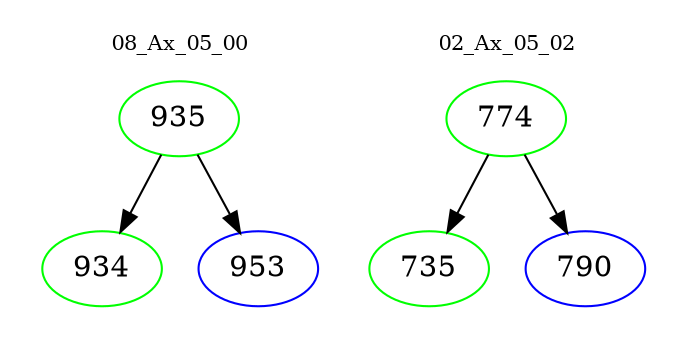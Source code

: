 digraph{
subgraph cluster_0 {
color = white
label = "08_Ax_05_00";
fontsize=10;
T0_935 [label="935", color="green"]
T0_935 -> T0_934 [color="black"]
T0_934 [label="934", color="green"]
T0_935 -> T0_953 [color="black"]
T0_953 [label="953", color="blue"]
}
subgraph cluster_1 {
color = white
label = "02_Ax_05_02";
fontsize=10;
T1_774 [label="774", color="green"]
T1_774 -> T1_735 [color="black"]
T1_735 [label="735", color="green"]
T1_774 -> T1_790 [color="black"]
T1_790 [label="790", color="blue"]
}
}
